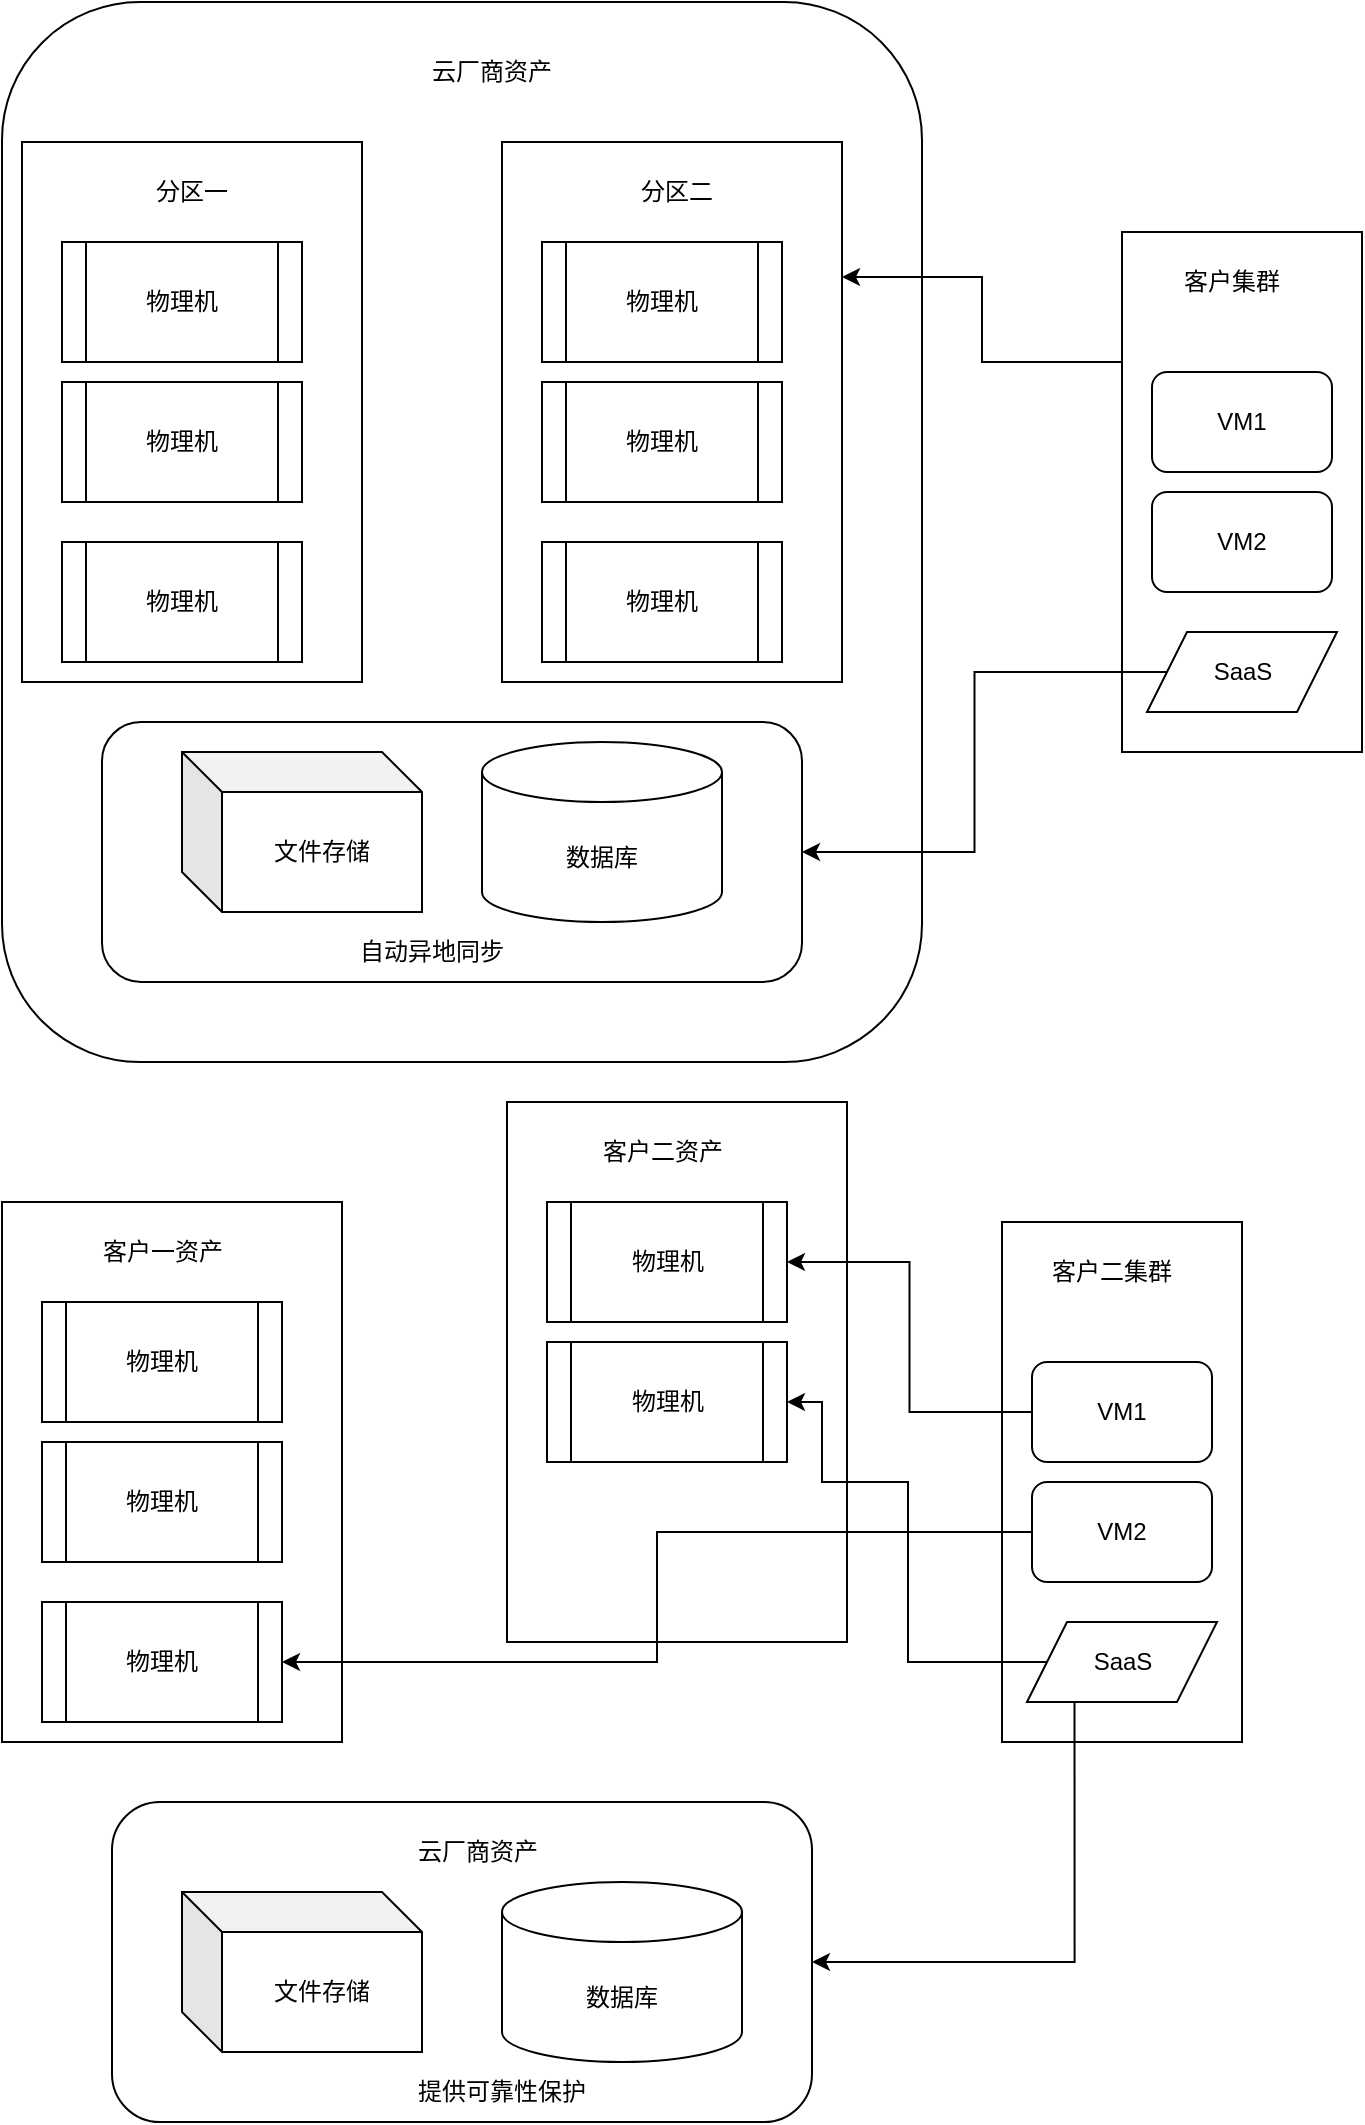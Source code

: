 <mxfile version="22.1.2" type="device">
  <diagram name="Page-1" id="jllLWMD4ucbZVKjwGShr">
    <mxGraphModel dx="2044" dy="1167" grid="1" gridSize="10" guides="1" tooltips="1" connect="1" arrows="1" fold="1" page="1" pageScale="1" pageWidth="850" pageHeight="1100" math="0" shadow="0">
      <root>
        <mxCell id="0" />
        <mxCell id="1" parent="0" />
        <mxCell id="1dfUMYbcFIkg1IFHl4_v-23" value="" style="rounded=1;whiteSpace=wrap;html=1;" parent="1" vertex="1">
          <mxGeometry x="80" y="190" width="460" height="530" as="geometry" />
        </mxCell>
        <mxCell id="1dfUMYbcFIkg1IFHl4_v-13" value="" style="rounded=1;whiteSpace=wrap;html=1;" parent="1" vertex="1">
          <mxGeometry x="130" y="550" width="350" height="130" as="geometry" />
        </mxCell>
        <mxCell id="1dfUMYbcFIkg1IFHl4_v-6" value="" style="rounded=0;whiteSpace=wrap;html=1;" parent="1" vertex="1">
          <mxGeometry x="90" y="260" width="170" height="270" as="geometry" />
        </mxCell>
        <mxCell id="1dfUMYbcFIkg1IFHl4_v-1" value="文件存储" style="shape=cube;whiteSpace=wrap;html=1;boundedLbl=1;backgroundOutline=1;darkOpacity=0.05;darkOpacity2=0.1;" parent="1" vertex="1">
          <mxGeometry x="170" y="565" width="120" height="80" as="geometry" />
        </mxCell>
        <mxCell id="1dfUMYbcFIkg1IFHl4_v-2" value="数据库" style="shape=cylinder3;whiteSpace=wrap;html=1;boundedLbl=1;backgroundOutline=1;size=15;" parent="1" vertex="1">
          <mxGeometry x="320" y="560" width="120" height="90" as="geometry" />
        </mxCell>
        <mxCell id="1dfUMYbcFIkg1IFHl4_v-3" value="物理机" style="shape=process;whiteSpace=wrap;html=1;backgroundOutline=1;" parent="1" vertex="1">
          <mxGeometry x="110" y="380" width="120" height="60" as="geometry" />
        </mxCell>
        <mxCell id="1dfUMYbcFIkg1IFHl4_v-4" value="物理机" style="shape=process;whiteSpace=wrap;html=1;backgroundOutline=1;" parent="1" vertex="1">
          <mxGeometry x="110" y="460" width="120" height="60" as="geometry" />
        </mxCell>
        <mxCell id="1dfUMYbcFIkg1IFHl4_v-5" value="物理机" style="shape=process;whiteSpace=wrap;html=1;backgroundOutline=1;" parent="1" vertex="1">
          <mxGeometry x="110" y="310" width="120" height="60" as="geometry" />
        </mxCell>
        <mxCell id="1dfUMYbcFIkg1IFHl4_v-7" value="分区一" style="text;html=1;strokeColor=none;fillColor=none;align=center;verticalAlign=middle;whiteSpace=wrap;rounded=0;" parent="1" vertex="1">
          <mxGeometry x="145" y="270" width="60" height="30" as="geometry" />
        </mxCell>
        <mxCell id="1dfUMYbcFIkg1IFHl4_v-8" value="" style="rounded=0;whiteSpace=wrap;html=1;" parent="1" vertex="1">
          <mxGeometry x="330" y="260" width="170" height="270" as="geometry" />
        </mxCell>
        <mxCell id="1dfUMYbcFIkg1IFHl4_v-9" value="物理机" style="shape=process;whiteSpace=wrap;html=1;backgroundOutline=1;" parent="1" vertex="1">
          <mxGeometry x="350" y="380" width="120" height="60" as="geometry" />
        </mxCell>
        <mxCell id="1dfUMYbcFIkg1IFHl4_v-10" value="物理机" style="shape=process;whiteSpace=wrap;html=1;backgroundOutline=1;" parent="1" vertex="1">
          <mxGeometry x="350" y="460" width="120" height="60" as="geometry" />
        </mxCell>
        <mxCell id="1dfUMYbcFIkg1IFHl4_v-11" value="物理机" style="shape=process;whiteSpace=wrap;html=1;backgroundOutline=1;" parent="1" vertex="1">
          <mxGeometry x="350" y="310" width="120" height="60" as="geometry" />
        </mxCell>
        <mxCell id="1dfUMYbcFIkg1IFHl4_v-12" value="分区二" style="text;html=1;strokeColor=none;fillColor=none;align=center;verticalAlign=middle;whiteSpace=wrap;rounded=0;" parent="1" vertex="1">
          <mxGeometry x="385" y="270" width="65" height="30" as="geometry" />
        </mxCell>
        <mxCell id="1dfUMYbcFIkg1IFHl4_v-14" value="自动异地同步" style="text;html=1;strokeColor=none;fillColor=none;align=center;verticalAlign=middle;whiteSpace=wrap;rounded=0;" parent="1" vertex="1">
          <mxGeometry x="240" y="650" width="110" height="30" as="geometry" />
        </mxCell>
        <mxCell id="1dfUMYbcFIkg1IFHl4_v-22" style="edgeStyle=orthogonalEdgeStyle;rounded=0;orthogonalLoop=1;jettySize=auto;html=1;exitX=0;exitY=0.25;exitDx=0;exitDy=0;entryX=1;entryY=0.25;entryDx=0;entryDy=0;" parent="1" source="1dfUMYbcFIkg1IFHl4_v-16" target="1dfUMYbcFIkg1IFHl4_v-8" edge="1">
          <mxGeometry relative="1" as="geometry" />
        </mxCell>
        <mxCell id="1dfUMYbcFIkg1IFHl4_v-16" value="" style="rounded=0;whiteSpace=wrap;html=1;" parent="1" vertex="1">
          <mxGeometry x="640" y="305" width="120" height="260" as="geometry" />
        </mxCell>
        <mxCell id="1dfUMYbcFIkg1IFHl4_v-17" value="客户集群" style="text;html=1;strokeColor=none;fillColor=none;align=center;verticalAlign=middle;whiteSpace=wrap;rounded=0;" parent="1" vertex="1">
          <mxGeometry x="650" y="315" width="90" height="30" as="geometry" />
        </mxCell>
        <mxCell id="1dfUMYbcFIkg1IFHl4_v-18" value="VM1" style="rounded=1;whiteSpace=wrap;html=1;" parent="1" vertex="1">
          <mxGeometry x="655" y="375" width="90" height="50" as="geometry" />
        </mxCell>
        <mxCell id="1dfUMYbcFIkg1IFHl4_v-19" value="VM2" style="rounded=1;whiteSpace=wrap;html=1;" parent="1" vertex="1">
          <mxGeometry x="655" y="435" width="90" height="50" as="geometry" />
        </mxCell>
        <mxCell id="1dfUMYbcFIkg1IFHl4_v-21" style="edgeStyle=orthogonalEdgeStyle;rounded=0;orthogonalLoop=1;jettySize=auto;html=1;exitX=0;exitY=0.5;exitDx=0;exitDy=0;entryX=1;entryY=0.5;entryDx=0;entryDy=0;" parent="1" source="1dfUMYbcFIkg1IFHl4_v-20" target="1dfUMYbcFIkg1IFHl4_v-13" edge="1">
          <mxGeometry relative="1" as="geometry" />
        </mxCell>
        <mxCell id="1dfUMYbcFIkg1IFHl4_v-20" value="SaaS" style="shape=parallelogram;perimeter=parallelogramPerimeter;whiteSpace=wrap;html=1;fixedSize=1;" parent="1" vertex="1">
          <mxGeometry x="652.5" y="505" width="95" height="40" as="geometry" />
        </mxCell>
        <mxCell id="1dfUMYbcFIkg1IFHl4_v-24" value="云厂商资产" style="text;html=1;strokeColor=none;fillColor=none;align=center;verticalAlign=middle;whiteSpace=wrap;rounded=0;" parent="1" vertex="1">
          <mxGeometry x="280" y="210" width="90" height="30" as="geometry" />
        </mxCell>
        <mxCell id="1dfUMYbcFIkg1IFHl4_v-25" value="" style="rounded=1;whiteSpace=wrap;html=1;" parent="1" vertex="1">
          <mxGeometry x="135" y="1090" width="350" height="160" as="geometry" />
        </mxCell>
        <mxCell id="1dfUMYbcFIkg1IFHl4_v-26" value="文件存储" style="shape=cube;whiteSpace=wrap;html=1;boundedLbl=1;backgroundOutline=1;darkOpacity=0.05;darkOpacity2=0.1;" parent="1" vertex="1">
          <mxGeometry x="170" y="1135" width="120" height="80" as="geometry" />
        </mxCell>
        <mxCell id="1dfUMYbcFIkg1IFHl4_v-27" value="数据库" style="shape=cylinder3;whiteSpace=wrap;html=1;boundedLbl=1;backgroundOutline=1;size=15;" parent="1" vertex="1">
          <mxGeometry x="330" y="1130" width="120" height="90" as="geometry" />
        </mxCell>
        <mxCell id="1dfUMYbcFIkg1IFHl4_v-28" value="提供可靠性保护" style="text;html=1;strokeColor=none;fillColor=none;align=center;verticalAlign=middle;whiteSpace=wrap;rounded=0;" parent="1" vertex="1">
          <mxGeometry x="275" y="1220" width="110" height="30" as="geometry" />
        </mxCell>
        <mxCell id="1dfUMYbcFIkg1IFHl4_v-29" value="" style="rounded=0;whiteSpace=wrap;html=1;" parent="1" vertex="1">
          <mxGeometry x="80" y="790" width="170" height="270" as="geometry" />
        </mxCell>
        <mxCell id="1dfUMYbcFIkg1IFHl4_v-30" value="物理机" style="shape=process;whiteSpace=wrap;html=1;backgroundOutline=1;" parent="1" vertex="1">
          <mxGeometry x="100" y="910" width="120" height="60" as="geometry" />
        </mxCell>
        <mxCell id="1dfUMYbcFIkg1IFHl4_v-31" value="物理机" style="shape=process;whiteSpace=wrap;html=1;backgroundOutline=1;" parent="1" vertex="1">
          <mxGeometry x="100" y="990" width="120" height="60" as="geometry" />
        </mxCell>
        <mxCell id="1dfUMYbcFIkg1IFHl4_v-32" value="物理机" style="shape=process;whiteSpace=wrap;html=1;backgroundOutline=1;" parent="1" vertex="1">
          <mxGeometry x="100" y="840" width="120" height="60" as="geometry" />
        </mxCell>
        <mxCell id="1dfUMYbcFIkg1IFHl4_v-33" value="客户一资产" style="text;html=1;strokeColor=none;fillColor=none;align=center;verticalAlign=middle;whiteSpace=wrap;rounded=0;" parent="1" vertex="1">
          <mxGeometry x="112.5" y="800" width="95" height="30" as="geometry" />
        </mxCell>
        <mxCell id="1dfUMYbcFIkg1IFHl4_v-34" value="" style="rounded=0;whiteSpace=wrap;html=1;" parent="1" vertex="1">
          <mxGeometry x="332.5" y="740" width="170" height="270" as="geometry" />
        </mxCell>
        <mxCell id="1dfUMYbcFIkg1IFHl4_v-35" value="物理机" style="shape=process;whiteSpace=wrap;html=1;backgroundOutline=1;" parent="1" vertex="1">
          <mxGeometry x="352.5" y="860" width="120" height="60" as="geometry" />
        </mxCell>
        <mxCell id="1dfUMYbcFIkg1IFHl4_v-36" value="物理机" style="shape=process;whiteSpace=wrap;html=1;backgroundOutline=1;" parent="1" vertex="1">
          <mxGeometry x="352.5" y="790" width="120" height="60" as="geometry" />
        </mxCell>
        <mxCell id="1dfUMYbcFIkg1IFHl4_v-37" value="客户二资产" style="text;html=1;strokeColor=none;fillColor=none;align=center;verticalAlign=middle;whiteSpace=wrap;rounded=0;" parent="1" vertex="1">
          <mxGeometry x="362.5" y="750" width="95" height="30" as="geometry" />
        </mxCell>
        <mxCell id="1dfUMYbcFIkg1IFHl4_v-38" value="" style="rounded=0;whiteSpace=wrap;html=1;" parent="1" vertex="1">
          <mxGeometry x="580" y="800" width="120" height="260" as="geometry" />
        </mxCell>
        <mxCell id="1dfUMYbcFIkg1IFHl4_v-39" value="客户二集群" style="text;html=1;strokeColor=none;fillColor=none;align=center;verticalAlign=middle;whiteSpace=wrap;rounded=0;" parent="1" vertex="1">
          <mxGeometry x="590" y="810" width="90" height="30" as="geometry" />
        </mxCell>
        <mxCell id="1dfUMYbcFIkg1IFHl4_v-43" style="edgeStyle=orthogonalEdgeStyle;rounded=0;orthogonalLoop=1;jettySize=auto;html=1;exitX=0;exitY=0.5;exitDx=0;exitDy=0;entryX=1;entryY=0.5;entryDx=0;entryDy=0;" parent="1" source="1dfUMYbcFIkg1IFHl4_v-40" target="1dfUMYbcFIkg1IFHl4_v-36" edge="1">
          <mxGeometry relative="1" as="geometry" />
        </mxCell>
        <mxCell id="1dfUMYbcFIkg1IFHl4_v-40" value="VM1" style="rounded=1;whiteSpace=wrap;html=1;" parent="1" vertex="1">
          <mxGeometry x="595" y="870" width="90" height="50" as="geometry" />
        </mxCell>
        <mxCell id="1dfUMYbcFIkg1IFHl4_v-44" style="edgeStyle=orthogonalEdgeStyle;rounded=0;orthogonalLoop=1;jettySize=auto;html=1;entryX=1;entryY=0.5;entryDx=0;entryDy=0;" parent="1" source="1dfUMYbcFIkg1IFHl4_v-41" target="1dfUMYbcFIkg1IFHl4_v-31" edge="1">
          <mxGeometry relative="1" as="geometry" />
        </mxCell>
        <mxCell id="1dfUMYbcFIkg1IFHl4_v-41" value="VM2" style="rounded=1;whiteSpace=wrap;html=1;" parent="1" vertex="1">
          <mxGeometry x="595" y="930" width="90" height="50" as="geometry" />
        </mxCell>
        <mxCell id="1dfUMYbcFIkg1IFHl4_v-45" style="edgeStyle=orthogonalEdgeStyle;rounded=0;orthogonalLoop=1;jettySize=auto;html=1;exitX=0;exitY=0.5;exitDx=0;exitDy=0;entryX=1;entryY=0.5;entryDx=0;entryDy=0;" parent="1" source="1dfUMYbcFIkg1IFHl4_v-42" target="1dfUMYbcFIkg1IFHl4_v-35" edge="1">
          <mxGeometry relative="1" as="geometry">
            <Array as="points">
              <mxPoint x="533" y="1020" />
              <mxPoint x="533" y="930" />
              <mxPoint x="490" y="930" />
              <mxPoint x="490" y="890" />
            </Array>
          </mxGeometry>
        </mxCell>
        <mxCell id="1dfUMYbcFIkg1IFHl4_v-46" style="edgeStyle=orthogonalEdgeStyle;rounded=0;orthogonalLoop=1;jettySize=auto;html=1;exitX=0.25;exitY=1;exitDx=0;exitDy=0;entryX=1;entryY=0.5;entryDx=0;entryDy=0;" parent="1" source="1dfUMYbcFIkg1IFHl4_v-42" target="1dfUMYbcFIkg1IFHl4_v-25" edge="1">
          <mxGeometry relative="1" as="geometry" />
        </mxCell>
        <mxCell id="1dfUMYbcFIkg1IFHl4_v-42" value="SaaS" style="shape=parallelogram;perimeter=parallelogramPerimeter;whiteSpace=wrap;html=1;fixedSize=1;" parent="1" vertex="1">
          <mxGeometry x="592.5" y="1000" width="95" height="40" as="geometry" />
        </mxCell>
        <mxCell id="1dfUMYbcFIkg1IFHl4_v-47" value="云厂商资产" style="text;html=1;strokeColor=none;fillColor=none;align=center;verticalAlign=middle;whiteSpace=wrap;rounded=0;" parent="1" vertex="1">
          <mxGeometry x="272.5" y="1100" width="90" height="30" as="geometry" />
        </mxCell>
      </root>
    </mxGraphModel>
  </diagram>
</mxfile>
